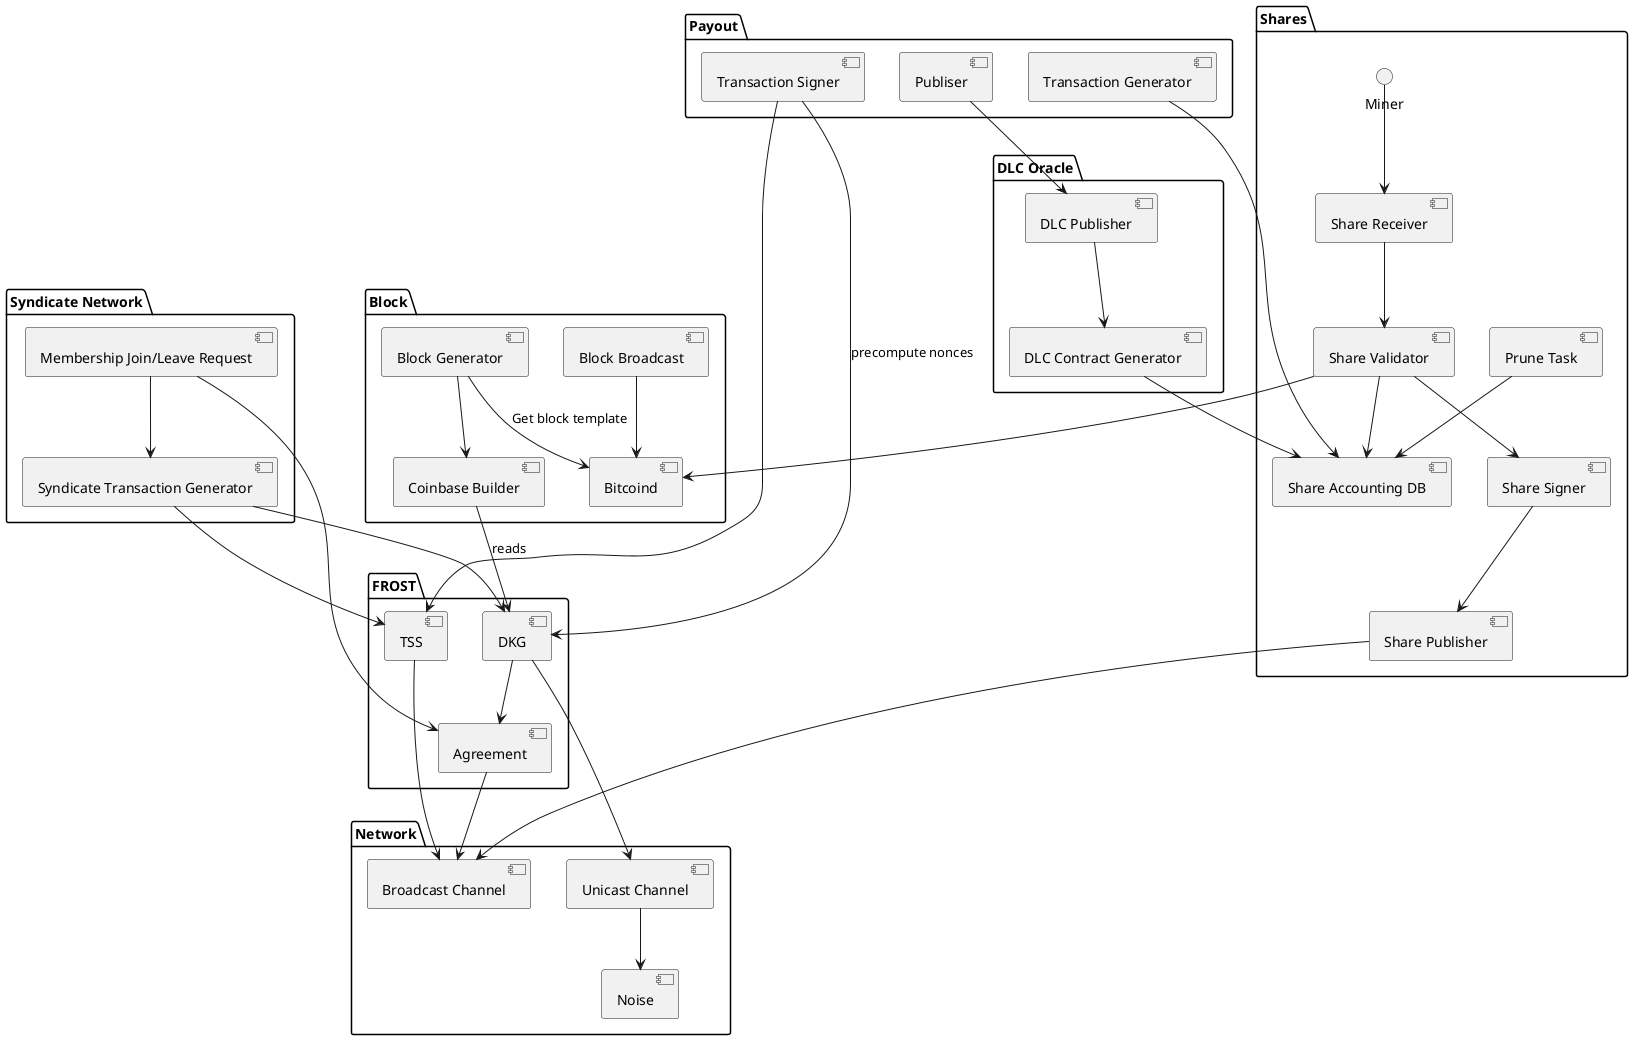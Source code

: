@startuml

package "Network" {
	[Broadcast Channel]
	[Unicast Channel]
	[Noise]
}

package "FROST" {
	[TSS] --> [Broadcast Channel]
	[DKG] --> [Agreement]
	[DKG] --> [Unicast Channel]
	[Unicast Channel] --> [Noise]
        [Agreement] -->	[Broadcast Channel]
}

package "Block" {
	[Block Generator] --> [Bitcoind]: Get block template
	[Block Generator] --> [Coinbase Builder]
	[Coinbase Builder] --> [DKG] : reads
	[Block Broadcast] --> [Bitcoind]
}

package "Shares" {
	Miner --> [Share Receiver]
	[Share Receiver] --> [Share Validator] 
	[Share Validator] --> [Share Accounting DB]
	[Share Validator] --> [Share Signer]
	[Share Validator] --> [Bitcoind]
	[Share Signer] --> [Share Publisher]
	[Share Publisher] --> [Broadcast Channel]
	[Prune Task] --> [Share Accounting DB]
}

package "DLC Oracle" {
	[DLC Contract Generator] --> [Share Accounting DB]	
	[DLC Publisher] --> [DLC Contract Generator]
}

package "Payout" {
	[Transaction Generator] --> [Share Accounting DB]
	[Transaction Signer] --> [TSS]
	[Transaction Signer] --> [DKG]: precompute nonces
	[Publiser] --> [DLC Publisher]
}

package "Syndicate Network" {
	[Membership Join/Leave Request] --> [Agreement]
	[Membership Join/Leave Request] --> [Syndicate Transaction Generator]
	[Syndicate Transaction Generator] --> [DKG]
	[Syndicate Transaction Generator] --> [TSS]
}

@enduml

